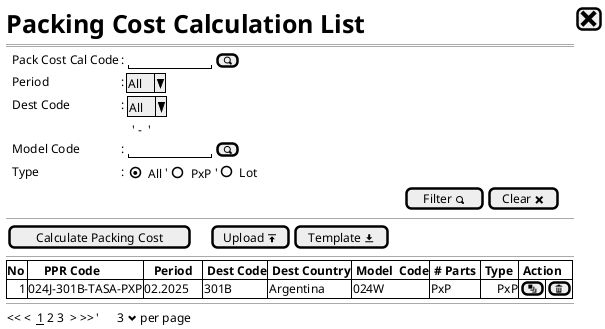 @startsalt
{
  <size:25><b>Packing Cost Calculation List|[<size:25><&x>]|*
  ==
  {
    .|Pack Cost Cal Code  |: {|"          "|[<&magnifying-glass>]|}*
    .|Period              |: |^All^|*    
    .|Dest Code           |: {|^All^| }*
      .|.|.|{
      .| |' -  '|  | *
      }
    .|Model Code        |: {"          "|[<&magnifying-glass>]|}*
    .|Type              |: {|{(X)All}   '|    {()PxP}        '|   ()Lot} |*
    .|.|.|.|.|                                              {[Filter <&magnifying-glass>] | [Clear <&x>]}
  }
  --
  {
    | [Calculate Packing Cost] |.|.|.|[Upload <&data-transfer-upload>]| [Template <&data-transfer-download>]|* 
  }
  --
  {#
    |<b>No  |<b>     PPR Code     |<b>   Period   |<b> Dest Code |<b> Dest Country |<b> Model  Code |<b> # Parts |<b> Type |<b> Action |*|*
    |    1  | 024J-301B-TASA-PXP | 02.2025        | 301B         | Argentina       |    024W        | PxP        |      PxP|[<&layers>]|[<&trash>]|* 
  }

  --
  {
  << <  __1__ 2 3  > >>  |'      3 <&chevron-bottom> per page |*
  }
}
@@endsalt
